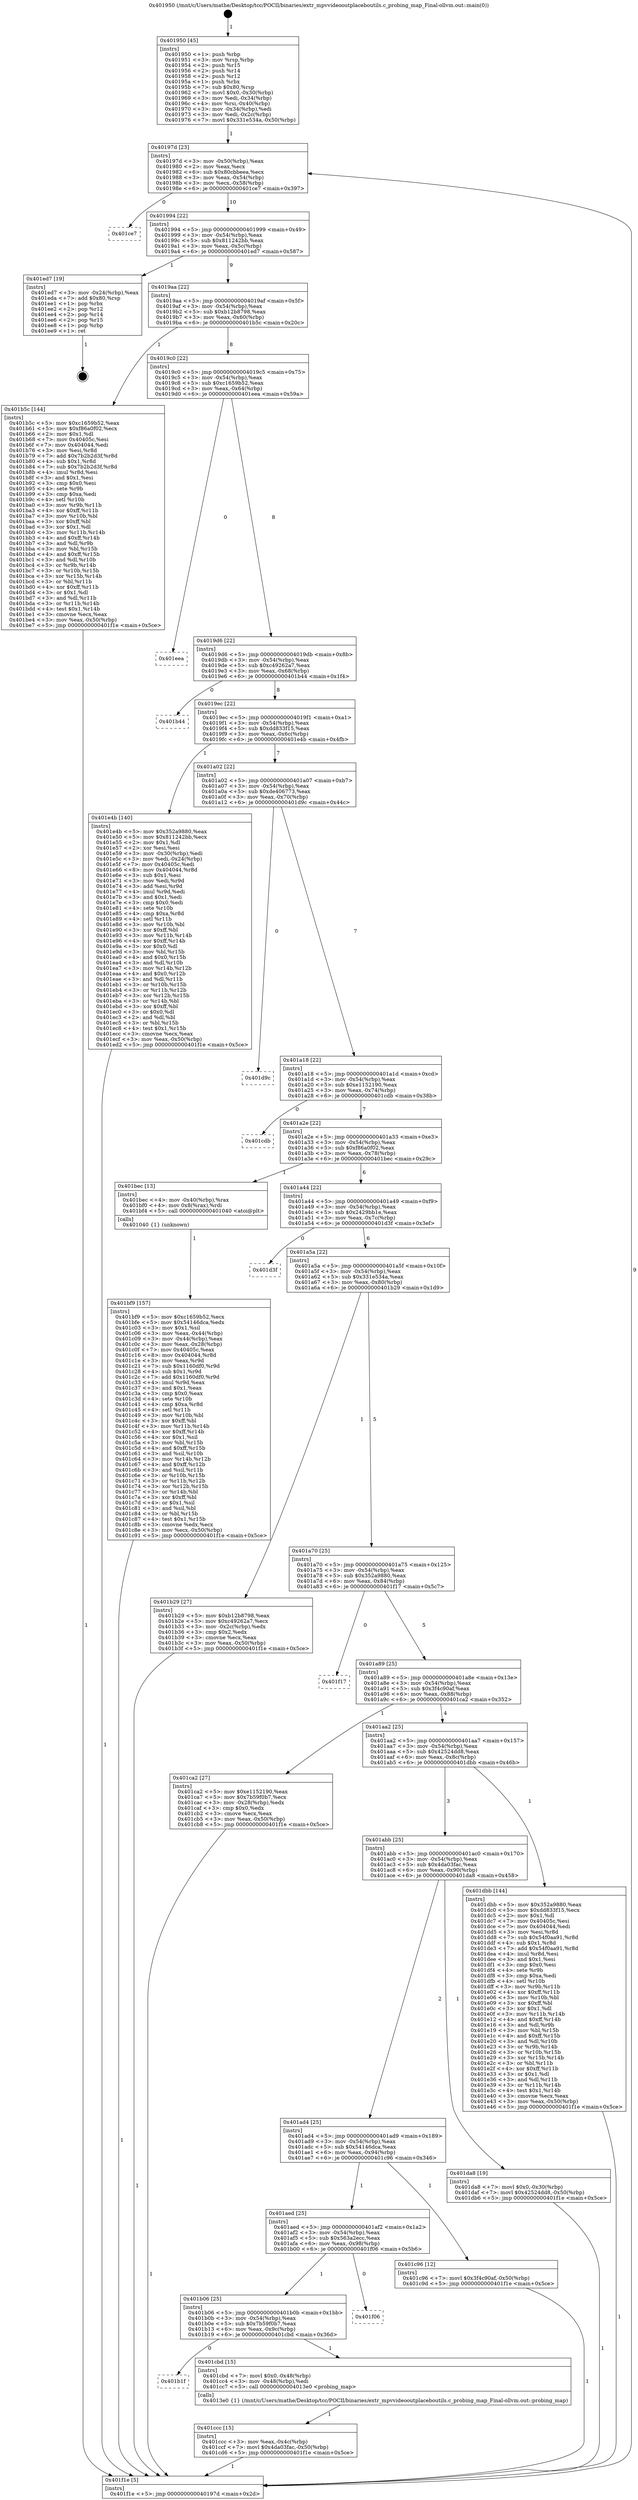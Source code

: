 digraph "0x401950" {
  label = "0x401950 (/mnt/c/Users/mathe/Desktop/tcc/POCII/binaries/extr_mpvvideooutplaceboutils.c_probing_map_Final-ollvm.out::main(0))"
  labelloc = "t"
  node[shape=record]

  Entry [label="",width=0.3,height=0.3,shape=circle,fillcolor=black,style=filled]
  "0x40197d" [label="{
     0x40197d [23]\l
     | [instrs]\l
     &nbsp;&nbsp;0x40197d \<+3\>: mov -0x50(%rbp),%eax\l
     &nbsp;&nbsp;0x401980 \<+2\>: mov %eax,%ecx\l
     &nbsp;&nbsp;0x401982 \<+6\>: sub $0x80cbbeea,%ecx\l
     &nbsp;&nbsp;0x401988 \<+3\>: mov %eax,-0x54(%rbp)\l
     &nbsp;&nbsp;0x40198b \<+3\>: mov %ecx,-0x58(%rbp)\l
     &nbsp;&nbsp;0x40198e \<+6\>: je 0000000000401ce7 \<main+0x397\>\l
  }"]
  "0x401ce7" [label="{
     0x401ce7\l
  }", style=dashed]
  "0x401994" [label="{
     0x401994 [22]\l
     | [instrs]\l
     &nbsp;&nbsp;0x401994 \<+5\>: jmp 0000000000401999 \<main+0x49\>\l
     &nbsp;&nbsp;0x401999 \<+3\>: mov -0x54(%rbp),%eax\l
     &nbsp;&nbsp;0x40199c \<+5\>: sub $0x811242bb,%eax\l
     &nbsp;&nbsp;0x4019a1 \<+3\>: mov %eax,-0x5c(%rbp)\l
     &nbsp;&nbsp;0x4019a4 \<+6\>: je 0000000000401ed7 \<main+0x587\>\l
  }"]
  Exit [label="",width=0.3,height=0.3,shape=circle,fillcolor=black,style=filled,peripheries=2]
  "0x401ed7" [label="{
     0x401ed7 [19]\l
     | [instrs]\l
     &nbsp;&nbsp;0x401ed7 \<+3\>: mov -0x24(%rbp),%eax\l
     &nbsp;&nbsp;0x401eda \<+7\>: add $0x80,%rsp\l
     &nbsp;&nbsp;0x401ee1 \<+1\>: pop %rbx\l
     &nbsp;&nbsp;0x401ee2 \<+2\>: pop %r12\l
     &nbsp;&nbsp;0x401ee4 \<+2\>: pop %r14\l
     &nbsp;&nbsp;0x401ee6 \<+2\>: pop %r15\l
     &nbsp;&nbsp;0x401ee8 \<+1\>: pop %rbp\l
     &nbsp;&nbsp;0x401ee9 \<+1\>: ret\l
  }"]
  "0x4019aa" [label="{
     0x4019aa [22]\l
     | [instrs]\l
     &nbsp;&nbsp;0x4019aa \<+5\>: jmp 00000000004019af \<main+0x5f\>\l
     &nbsp;&nbsp;0x4019af \<+3\>: mov -0x54(%rbp),%eax\l
     &nbsp;&nbsp;0x4019b2 \<+5\>: sub $0xb12b8798,%eax\l
     &nbsp;&nbsp;0x4019b7 \<+3\>: mov %eax,-0x60(%rbp)\l
     &nbsp;&nbsp;0x4019ba \<+6\>: je 0000000000401b5c \<main+0x20c\>\l
  }"]
  "0x401ccc" [label="{
     0x401ccc [15]\l
     | [instrs]\l
     &nbsp;&nbsp;0x401ccc \<+3\>: mov %eax,-0x4c(%rbp)\l
     &nbsp;&nbsp;0x401ccf \<+7\>: movl $0x4da03fac,-0x50(%rbp)\l
     &nbsp;&nbsp;0x401cd6 \<+5\>: jmp 0000000000401f1e \<main+0x5ce\>\l
  }"]
  "0x401b5c" [label="{
     0x401b5c [144]\l
     | [instrs]\l
     &nbsp;&nbsp;0x401b5c \<+5\>: mov $0xc1659b52,%eax\l
     &nbsp;&nbsp;0x401b61 \<+5\>: mov $0xf86a0f02,%ecx\l
     &nbsp;&nbsp;0x401b66 \<+2\>: mov $0x1,%dl\l
     &nbsp;&nbsp;0x401b68 \<+7\>: mov 0x40405c,%esi\l
     &nbsp;&nbsp;0x401b6f \<+7\>: mov 0x404044,%edi\l
     &nbsp;&nbsp;0x401b76 \<+3\>: mov %esi,%r8d\l
     &nbsp;&nbsp;0x401b79 \<+7\>: add $0x7b2b2d3f,%r8d\l
     &nbsp;&nbsp;0x401b80 \<+4\>: sub $0x1,%r8d\l
     &nbsp;&nbsp;0x401b84 \<+7\>: sub $0x7b2b2d3f,%r8d\l
     &nbsp;&nbsp;0x401b8b \<+4\>: imul %r8d,%esi\l
     &nbsp;&nbsp;0x401b8f \<+3\>: and $0x1,%esi\l
     &nbsp;&nbsp;0x401b92 \<+3\>: cmp $0x0,%esi\l
     &nbsp;&nbsp;0x401b95 \<+4\>: sete %r9b\l
     &nbsp;&nbsp;0x401b99 \<+3\>: cmp $0xa,%edi\l
     &nbsp;&nbsp;0x401b9c \<+4\>: setl %r10b\l
     &nbsp;&nbsp;0x401ba0 \<+3\>: mov %r9b,%r11b\l
     &nbsp;&nbsp;0x401ba3 \<+4\>: xor $0xff,%r11b\l
     &nbsp;&nbsp;0x401ba7 \<+3\>: mov %r10b,%bl\l
     &nbsp;&nbsp;0x401baa \<+3\>: xor $0xff,%bl\l
     &nbsp;&nbsp;0x401bad \<+3\>: xor $0x1,%dl\l
     &nbsp;&nbsp;0x401bb0 \<+3\>: mov %r11b,%r14b\l
     &nbsp;&nbsp;0x401bb3 \<+4\>: and $0xff,%r14b\l
     &nbsp;&nbsp;0x401bb7 \<+3\>: and %dl,%r9b\l
     &nbsp;&nbsp;0x401bba \<+3\>: mov %bl,%r15b\l
     &nbsp;&nbsp;0x401bbd \<+4\>: and $0xff,%r15b\l
     &nbsp;&nbsp;0x401bc1 \<+3\>: and %dl,%r10b\l
     &nbsp;&nbsp;0x401bc4 \<+3\>: or %r9b,%r14b\l
     &nbsp;&nbsp;0x401bc7 \<+3\>: or %r10b,%r15b\l
     &nbsp;&nbsp;0x401bca \<+3\>: xor %r15b,%r14b\l
     &nbsp;&nbsp;0x401bcd \<+3\>: or %bl,%r11b\l
     &nbsp;&nbsp;0x401bd0 \<+4\>: xor $0xff,%r11b\l
     &nbsp;&nbsp;0x401bd4 \<+3\>: or $0x1,%dl\l
     &nbsp;&nbsp;0x401bd7 \<+3\>: and %dl,%r11b\l
     &nbsp;&nbsp;0x401bda \<+3\>: or %r11b,%r14b\l
     &nbsp;&nbsp;0x401bdd \<+4\>: test $0x1,%r14b\l
     &nbsp;&nbsp;0x401be1 \<+3\>: cmovne %ecx,%eax\l
     &nbsp;&nbsp;0x401be4 \<+3\>: mov %eax,-0x50(%rbp)\l
     &nbsp;&nbsp;0x401be7 \<+5\>: jmp 0000000000401f1e \<main+0x5ce\>\l
  }"]
  "0x4019c0" [label="{
     0x4019c0 [22]\l
     | [instrs]\l
     &nbsp;&nbsp;0x4019c0 \<+5\>: jmp 00000000004019c5 \<main+0x75\>\l
     &nbsp;&nbsp;0x4019c5 \<+3\>: mov -0x54(%rbp),%eax\l
     &nbsp;&nbsp;0x4019c8 \<+5\>: sub $0xc1659b52,%eax\l
     &nbsp;&nbsp;0x4019cd \<+3\>: mov %eax,-0x64(%rbp)\l
     &nbsp;&nbsp;0x4019d0 \<+6\>: je 0000000000401eea \<main+0x59a\>\l
  }"]
  "0x401b1f" [label="{
     0x401b1f\l
  }", style=dashed]
  "0x401eea" [label="{
     0x401eea\l
  }", style=dashed]
  "0x4019d6" [label="{
     0x4019d6 [22]\l
     | [instrs]\l
     &nbsp;&nbsp;0x4019d6 \<+5\>: jmp 00000000004019db \<main+0x8b\>\l
     &nbsp;&nbsp;0x4019db \<+3\>: mov -0x54(%rbp),%eax\l
     &nbsp;&nbsp;0x4019de \<+5\>: sub $0xc49262a7,%eax\l
     &nbsp;&nbsp;0x4019e3 \<+3\>: mov %eax,-0x68(%rbp)\l
     &nbsp;&nbsp;0x4019e6 \<+6\>: je 0000000000401b44 \<main+0x1f4\>\l
  }"]
  "0x401cbd" [label="{
     0x401cbd [15]\l
     | [instrs]\l
     &nbsp;&nbsp;0x401cbd \<+7\>: movl $0x0,-0x48(%rbp)\l
     &nbsp;&nbsp;0x401cc4 \<+3\>: mov -0x48(%rbp),%edi\l
     &nbsp;&nbsp;0x401cc7 \<+5\>: call 00000000004013e0 \<probing_map\>\l
     | [calls]\l
     &nbsp;&nbsp;0x4013e0 \{1\} (/mnt/c/Users/mathe/Desktop/tcc/POCII/binaries/extr_mpvvideooutplaceboutils.c_probing_map_Final-ollvm.out::probing_map)\l
  }"]
  "0x401b44" [label="{
     0x401b44\l
  }", style=dashed]
  "0x4019ec" [label="{
     0x4019ec [22]\l
     | [instrs]\l
     &nbsp;&nbsp;0x4019ec \<+5\>: jmp 00000000004019f1 \<main+0xa1\>\l
     &nbsp;&nbsp;0x4019f1 \<+3\>: mov -0x54(%rbp),%eax\l
     &nbsp;&nbsp;0x4019f4 \<+5\>: sub $0xdd833f15,%eax\l
     &nbsp;&nbsp;0x4019f9 \<+3\>: mov %eax,-0x6c(%rbp)\l
     &nbsp;&nbsp;0x4019fc \<+6\>: je 0000000000401e4b \<main+0x4fb\>\l
  }"]
  "0x401b06" [label="{
     0x401b06 [25]\l
     | [instrs]\l
     &nbsp;&nbsp;0x401b06 \<+5\>: jmp 0000000000401b0b \<main+0x1bb\>\l
     &nbsp;&nbsp;0x401b0b \<+3\>: mov -0x54(%rbp),%eax\l
     &nbsp;&nbsp;0x401b0e \<+5\>: sub $0x7b59f0b7,%eax\l
     &nbsp;&nbsp;0x401b13 \<+6\>: mov %eax,-0x9c(%rbp)\l
     &nbsp;&nbsp;0x401b19 \<+6\>: je 0000000000401cbd \<main+0x36d\>\l
  }"]
  "0x401e4b" [label="{
     0x401e4b [140]\l
     | [instrs]\l
     &nbsp;&nbsp;0x401e4b \<+5\>: mov $0x352a9880,%eax\l
     &nbsp;&nbsp;0x401e50 \<+5\>: mov $0x811242bb,%ecx\l
     &nbsp;&nbsp;0x401e55 \<+2\>: mov $0x1,%dl\l
     &nbsp;&nbsp;0x401e57 \<+2\>: xor %esi,%esi\l
     &nbsp;&nbsp;0x401e59 \<+3\>: mov -0x30(%rbp),%edi\l
     &nbsp;&nbsp;0x401e5c \<+3\>: mov %edi,-0x24(%rbp)\l
     &nbsp;&nbsp;0x401e5f \<+7\>: mov 0x40405c,%edi\l
     &nbsp;&nbsp;0x401e66 \<+8\>: mov 0x404044,%r8d\l
     &nbsp;&nbsp;0x401e6e \<+3\>: sub $0x1,%esi\l
     &nbsp;&nbsp;0x401e71 \<+3\>: mov %edi,%r9d\l
     &nbsp;&nbsp;0x401e74 \<+3\>: add %esi,%r9d\l
     &nbsp;&nbsp;0x401e77 \<+4\>: imul %r9d,%edi\l
     &nbsp;&nbsp;0x401e7b \<+3\>: and $0x1,%edi\l
     &nbsp;&nbsp;0x401e7e \<+3\>: cmp $0x0,%edi\l
     &nbsp;&nbsp;0x401e81 \<+4\>: sete %r10b\l
     &nbsp;&nbsp;0x401e85 \<+4\>: cmp $0xa,%r8d\l
     &nbsp;&nbsp;0x401e89 \<+4\>: setl %r11b\l
     &nbsp;&nbsp;0x401e8d \<+3\>: mov %r10b,%bl\l
     &nbsp;&nbsp;0x401e90 \<+3\>: xor $0xff,%bl\l
     &nbsp;&nbsp;0x401e93 \<+3\>: mov %r11b,%r14b\l
     &nbsp;&nbsp;0x401e96 \<+4\>: xor $0xff,%r14b\l
     &nbsp;&nbsp;0x401e9a \<+3\>: xor $0x0,%dl\l
     &nbsp;&nbsp;0x401e9d \<+3\>: mov %bl,%r15b\l
     &nbsp;&nbsp;0x401ea0 \<+4\>: and $0x0,%r15b\l
     &nbsp;&nbsp;0x401ea4 \<+3\>: and %dl,%r10b\l
     &nbsp;&nbsp;0x401ea7 \<+3\>: mov %r14b,%r12b\l
     &nbsp;&nbsp;0x401eaa \<+4\>: and $0x0,%r12b\l
     &nbsp;&nbsp;0x401eae \<+3\>: and %dl,%r11b\l
     &nbsp;&nbsp;0x401eb1 \<+3\>: or %r10b,%r15b\l
     &nbsp;&nbsp;0x401eb4 \<+3\>: or %r11b,%r12b\l
     &nbsp;&nbsp;0x401eb7 \<+3\>: xor %r12b,%r15b\l
     &nbsp;&nbsp;0x401eba \<+3\>: or %r14b,%bl\l
     &nbsp;&nbsp;0x401ebd \<+3\>: xor $0xff,%bl\l
     &nbsp;&nbsp;0x401ec0 \<+3\>: or $0x0,%dl\l
     &nbsp;&nbsp;0x401ec3 \<+2\>: and %dl,%bl\l
     &nbsp;&nbsp;0x401ec5 \<+3\>: or %bl,%r15b\l
     &nbsp;&nbsp;0x401ec8 \<+4\>: test $0x1,%r15b\l
     &nbsp;&nbsp;0x401ecc \<+3\>: cmovne %ecx,%eax\l
     &nbsp;&nbsp;0x401ecf \<+3\>: mov %eax,-0x50(%rbp)\l
     &nbsp;&nbsp;0x401ed2 \<+5\>: jmp 0000000000401f1e \<main+0x5ce\>\l
  }"]
  "0x401a02" [label="{
     0x401a02 [22]\l
     | [instrs]\l
     &nbsp;&nbsp;0x401a02 \<+5\>: jmp 0000000000401a07 \<main+0xb7\>\l
     &nbsp;&nbsp;0x401a07 \<+3\>: mov -0x54(%rbp),%eax\l
     &nbsp;&nbsp;0x401a0a \<+5\>: sub $0xde406773,%eax\l
     &nbsp;&nbsp;0x401a0f \<+3\>: mov %eax,-0x70(%rbp)\l
     &nbsp;&nbsp;0x401a12 \<+6\>: je 0000000000401d9c \<main+0x44c\>\l
  }"]
  "0x401f06" [label="{
     0x401f06\l
  }", style=dashed]
  "0x401d9c" [label="{
     0x401d9c\l
  }", style=dashed]
  "0x401a18" [label="{
     0x401a18 [22]\l
     | [instrs]\l
     &nbsp;&nbsp;0x401a18 \<+5\>: jmp 0000000000401a1d \<main+0xcd\>\l
     &nbsp;&nbsp;0x401a1d \<+3\>: mov -0x54(%rbp),%eax\l
     &nbsp;&nbsp;0x401a20 \<+5\>: sub $0xe1152190,%eax\l
     &nbsp;&nbsp;0x401a25 \<+3\>: mov %eax,-0x74(%rbp)\l
     &nbsp;&nbsp;0x401a28 \<+6\>: je 0000000000401cdb \<main+0x38b\>\l
  }"]
  "0x401aed" [label="{
     0x401aed [25]\l
     | [instrs]\l
     &nbsp;&nbsp;0x401aed \<+5\>: jmp 0000000000401af2 \<main+0x1a2\>\l
     &nbsp;&nbsp;0x401af2 \<+3\>: mov -0x54(%rbp),%eax\l
     &nbsp;&nbsp;0x401af5 \<+5\>: sub $0x563a2ecc,%eax\l
     &nbsp;&nbsp;0x401afa \<+6\>: mov %eax,-0x98(%rbp)\l
     &nbsp;&nbsp;0x401b00 \<+6\>: je 0000000000401f06 \<main+0x5b6\>\l
  }"]
  "0x401cdb" [label="{
     0x401cdb\l
  }", style=dashed]
  "0x401a2e" [label="{
     0x401a2e [22]\l
     | [instrs]\l
     &nbsp;&nbsp;0x401a2e \<+5\>: jmp 0000000000401a33 \<main+0xe3\>\l
     &nbsp;&nbsp;0x401a33 \<+3\>: mov -0x54(%rbp),%eax\l
     &nbsp;&nbsp;0x401a36 \<+5\>: sub $0xf86a0f02,%eax\l
     &nbsp;&nbsp;0x401a3b \<+3\>: mov %eax,-0x78(%rbp)\l
     &nbsp;&nbsp;0x401a3e \<+6\>: je 0000000000401bec \<main+0x29c\>\l
  }"]
  "0x401c96" [label="{
     0x401c96 [12]\l
     | [instrs]\l
     &nbsp;&nbsp;0x401c96 \<+7\>: movl $0x3f4c90af,-0x50(%rbp)\l
     &nbsp;&nbsp;0x401c9d \<+5\>: jmp 0000000000401f1e \<main+0x5ce\>\l
  }"]
  "0x401bec" [label="{
     0x401bec [13]\l
     | [instrs]\l
     &nbsp;&nbsp;0x401bec \<+4\>: mov -0x40(%rbp),%rax\l
     &nbsp;&nbsp;0x401bf0 \<+4\>: mov 0x8(%rax),%rdi\l
     &nbsp;&nbsp;0x401bf4 \<+5\>: call 0000000000401040 \<atoi@plt\>\l
     | [calls]\l
     &nbsp;&nbsp;0x401040 \{1\} (unknown)\l
  }"]
  "0x401a44" [label="{
     0x401a44 [22]\l
     | [instrs]\l
     &nbsp;&nbsp;0x401a44 \<+5\>: jmp 0000000000401a49 \<main+0xf9\>\l
     &nbsp;&nbsp;0x401a49 \<+3\>: mov -0x54(%rbp),%eax\l
     &nbsp;&nbsp;0x401a4c \<+5\>: sub $0x2429bb1e,%eax\l
     &nbsp;&nbsp;0x401a51 \<+3\>: mov %eax,-0x7c(%rbp)\l
     &nbsp;&nbsp;0x401a54 \<+6\>: je 0000000000401d3f \<main+0x3ef\>\l
  }"]
  "0x401ad4" [label="{
     0x401ad4 [25]\l
     | [instrs]\l
     &nbsp;&nbsp;0x401ad4 \<+5\>: jmp 0000000000401ad9 \<main+0x189\>\l
     &nbsp;&nbsp;0x401ad9 \<+3\>: mov -0x54(%rbp),%eax\l
     &nbsp;&nbsp;0x401adc \<+5\>: sub $0x54146dca,%eax\l
     &nbsp;&nbsp;0x401ae1 \<+6\>: mov %eax,-0x94(%rbp)\l
     &nbsp;&nbsp;0x401ae7 \<+6\>: je 0000000000401c96 \<main+0x346\>\l
  }"]
  "0x401d3f" [label="{
     0x401d3f\l
  }", style=dashed]
  "0x401a5a" [label="{
     0x401a5a [22]\l
     | [instrs]\l
     &nbsp;&nbsp;0x401a5a \<+5\>: jmp 0000000000401a5f \<main+0x10f\>\l
     &nbsp;&nbsp;0x401a5f \<+3\>: mov -0x54(%rbp),%eax\l
     &nbsp;&nbsp;0x401a62 \<+5\>: sub $0x331e534a,%eax\l
     &nbsp;&nbsp;0x401a67 \<+3\>: mov %eax,-0x80(%rbp)\l
     &nbsp;&nbsp;0x401a6a \<+6\>: je 0000000000401b29 \<main+0x1d9\>\l
  }"]
  "0x401da8" [label="{
     0x401da8 [19]\l
     | [instrs]\l
     &nbsp;&nbsp;0x401da8 \<+7\>: movl $0x0,-0x30(%rbp)\l
     &nbsp;&nbsp;0x401daf \<+7\>: movl $0x42524dd8,-0x50(%rbp)\l
     &nbsp;&nbsp;0x401db6 \<+5\>: jmp 0000000000401f1e \<main+0x5ce\>\l
  }"]
  "0x401b29" [label="{
     0x401b29 [27]\l
     | [instrs]\l
     &nbsp;&nbsp;0x401b29 \<+5\>: mov $0xb12b8798,%eax\l
     &nbsp;&nbsp;0x401b2e \<+5\>: mov $0xc49262a7,%ecx\l
     &nbsp;&nbsp;0x401b33 \<+3\>: mov -0x2c(%rbp),%edx\l
     &nbsp;&nbsp;0x401b36 \<+3\>: cmp $0x2,%edx\l
     &nbsp;&nbsp;0x401b39 \<+3\>: cmovne %ecx,%eax\l
     &nbsp;&nbsp;0x401b3c \<+3\>: mov %eax,-0x50(%rbp)\l
     &nbsp;&nbsp;0x401b3f \<+5\>: jmp 0000000000401f1e \<main+0x5ce\>\l
  }"]
  "0x401a70" [label="{
     0x401a70 [25]\l
     | [instrs]\l
     &nbsp;&nbsp;0x401a70 \<+5\>: jmp 0000000000401a75 \<main+0x125\>\l
     &nbsp;&nbsp;0x401a75 \<+3\>: mov -0x54(%rbp),%eax\l
     &nbsp;&nbsp;0x401a78 \<+5\>: sub $0x352a9880,%eax\l
     &nbsp;&nbsp;0x401a7d \<+6\>: mov %eax,-0x84(%rbp)\l
     &nbsp;&nbsp;0x401a83 \<+6\>: je 0000000000401f17 \<main+0x5c7\>\l
  }"]
  "0x401f1e" [label="{
     0x401f1e [5]\l
     | [instrs]\l
     &nbsp;&nbsp;0x401f1e \<+5\>: jmp 000000000040197d \<main+0x2d\>\l
  }"]
  "0x401950" [label="{
     0x401950 [45]\l
     | [instrs]\l
     &nbsp;&nbsp;0x401950 \<+1\>: push %rbp\l
     &nbsp;&nbsp;0x401951 \<+3\>: mov %rsp,%rbp\l
     &nbsp;&nbsp;0x401954 \<+2\>: push %r15\l
     &nbsp;&nbsp;0x401956 \<+2\>: push %r14\l
     &nbsp;&nbsp;0x401958 \<+2\>: push %r12\l
     &nbsp;&nbsp;0x40195a \<+1\>: push %rbx\l
     &nbsp;&nbsp;0x40195b \<+7\>: sub $0x80,%rsp\l
     &nbsp;&nbsp;0x401962 \<+7\>: movl $0x0,-0x30(%rbp)\l
     &nbsp;&nbsp;0x401969 \<+3\>: mov %edi,-0x34(%rbp)\l
     &nbsp;&nbsp;0x40196c \<+4\>: mov %rsi,-0x40(%rbp)\l
     &nbsp;&nbsp;0x401970 \<+3\>: mov -0x34(%rbp),%edi\l
     &nbsp;&nbsp;0x401973 \<+3\>: mov %edi,-0x2c(%rbp)\l
     &nbsp;&nbsp;0x401976 \<+7\>: movl $0x331e534a,-0x50(%rbp)\l
  }"]
  "0x401bf9" [label="{
     0x401bf9 [157]\l
     | [instrs]\l
     &nbsp;&nbsp;0x401bf9 \<+5\>: mov $0xc1659b52,%ecx\l
     &nbsp;&nbsp;0x401bfe \<+5\>: mov $0x54146dca,%edx\l
     &nbsp;&nbsp;0x401c03 \<+3\>: mov $0x1,%sil\l
     &nbsp;&nbsp;0x401c06 \<+3\>: mov %eax,-0x44(%rbp)\l
     &nbsp;&nbsp;0x401c09 \<+3\>: mov -0x44(%rbp),%eax\l
     &nbsp;&nbsp;0x401c0c \<+3\>: mov %eax,-0x28(%rbp)\l
     &nbsp;&nbsp;0x401c0f \<+7\>: mov 0x40405c,%eax\l
     &nbsp;&nbsp;0x401c16 \<+8\>: mov 0x404044,%r8d\l
     &nbsp;&nbsp;0x401c1e \<+3\>: mov %eax,%r9d\l
     &nbsp;&nbsp;0x401c21 \<+7\>: sub $0x1160df0,%r9d\l
     &nbsp;&nbsp;0x401c28 \<+4\>: sub $0x1,%r9d\l
     &nbsp;&nbsp;0x401c2c \<+7\>: add $0x1160df0,%r9d\l
     &nbsp;&nbsp;0x401c33 \<+4\>: imul %r9d,%eax\l
     &nbsp;&nbsp;0x401c37 \<+3\>: and $0x1,%eax\l
     &nbsp;&nbsp;0x401c3a \<+3\>: cmp $0x0,%eax\l
     &nbsp;&nbsp;0x401c3d \<+4\>: sete %r10b\l
     &nbsp;&nbsp;0x401c41 \<+4\>: cmp $0xa,%r8d\l
     &nbsp;&nbsp;0x401c45 \<+4\>: setl %r11b\l
     &nbsp;&nbsp;0x401c49 \<+3\>: mov %r10b,%bl\l
     &nbsp;&nbsp;0x401c4c \<+3\>: xor $0xff,%bl\l
     &nbsp;&nbsp;0x401c4f \<+3\>: mov %r11b,%r14b\l
     &nbsp;&nbsp;0x401c52 \<+4\>: xor $0xff,%r14b\l
     &nbsp;&nbsp;0x401c56 \<+4\>: xor $0x1,%sil\l
     &nbsp;&nbsp;0x401c5a \<+3\>: mov %bl,%r15b\l
     &nbsp;&nbsp;0x401c5d \<+4\>: and $0xff,%r15b\l
     &nbsp;&nbsp;0x401c61 \<+3\>: and %sil,%r10b\l
     &nbsp;&nbsp;0x401c64 \<+3\>: mov %r14b,%r12b\l
     &nbsp;&nbsp;0x401c67 \<+4\>: and $0xff,%r12b\l
     &nbsp;&nbsp;0x401c6b \<+3\>: and %sil,%r11b\l
     &nbsp;&nbsp;0x401c6e \<+3\>: or %r10b,%r15b\l
     &nbsp;&nbsp;0x401c71 \<+3\>: or %r11b,%r12b\l
     &nbsp;&nbsp;0x401c74 \<+3\>: xor %r12b,%r15b\l
     &nbsp;&nbsp;0x401c77 \<+3\>: or %r14b,%bl\l
     &nbsp;&nbsp;0x401c7a \<+3\>: xor $0xff,%bl\l
     &nbsp;&nbsp;0x401c7d \<+4\>: or $0x1,%sil\l
     &nbsp;&nbsp;0x401c81 \<+3\>: and %sil,%bl\l
     &nbsp;&nbsp;0x401c84 \<+3\>: or %bl,%r15b\l
     &nbsp;&nbsp;0x401c87 \<+4\>: test $0x1,%r15b\l
     &nbsp;&nbsp;0x401c8b \<+3\>: cmovne %edx,%ecx\l
     &nbsp;&nbsp;0x401c8e \<+3\>: mov %ecx,-0x50(%rbp)\l
     &nbsp;&nbsp;0x401c91 \<+5\>: jmp 0000000000401f1e \<main+0x5ce\>\l
  }"]
  "0x401abb" [label="{
     0x401abb [25]\l
     | [instrs]\l
     &nbsp;&nbsp;0x401abb \<+5\>: jmp 0000000000401ac0 \<main+0x170\>\l
     &nbsp;&nbsp;0x401ac0 \<+3\>: mov -0x54(%rbp),%eax\l
     &nbsp;&nbsp;0x401ac3 \<+5\>: sub $0x4da03fac,%eax\l
     &nbsp;&nbsp;0x401ac8 \<+6\>: mov %eax,-0x90(%rbp)\l
     &nbsp;&nbsp;0x401ace \<+6\>: je 0000000000401da8 \<main+0x458\>\l
  }"]
  "0x401f17" [label="{
     0x401f17\l
  }", style=dashed]
  "0x401a89" [label="{
     0x401a89 [25]\l
     | [instrs]\l
     &nbsp;&nbsp;0x401a89 \<+5\>: jmp 0000000000401a8e \<main+0x13e\>\l
     &nbsp;&nbsp;0x401a8e \<+3\>: mov -0x54(%rbp),%eax\l
     &nbsp;&nbsp;0x401a91 \<+5\>: sub $0x3f4c90af,%eax\l
     &nbsp;&nbsp;0x401a96 \<+6\>: mov %eax,-0x88(%rbp)\l
     &nbsp;&nbsp;0x401a9c \<+6\>: je 0000000000401ca2 \<main+0x352\>\l
  }"]
  "0x401dbb" [label="{
     0x401dbb [144]\l
     | [instrs]\l
     &nbsp;&nbsp;0x401dbb \<+5\>: mov $0x352a9880,%eax\l
     &nbsp;&nbsp;0x401dc0 \<+5\>: mov $0xdd833f15,%ecx\l
     &nbsp;&nbsp;0x401dc5 \<+2\>: mov $0x1,%dl\l
     &nbsp;&nbsp;0x401dc7 \<+7\>: mov 0x40405c,%esi\l
     &nbsp;&nbsp;0x401dce \<+7\>: mov 0x404044,%edi\l
     &nbsp;&nbsp;0x401dd5 \<+3\>: mov %esi,%r8d\l
     &nbsp;&nbsp;0x401dd8 \<+7\>: sub $0x54f0aa91,%r8d\l
     &nbsp;&nbsp;0x401ddf \<+4\>: sub $0x1,%r8d\l
     &nbsp;&nbsp;0x401de3 \<+7\>: add $0x54f0aa91,%r8d\l
     &nbsp;&nbsp;0x401dea \<+4\>: imul %r8d,%esi\l
     &nbsp;&nbsp;0x401dee \<+3\>: and $0x1,%esi\l
     &nbsp;&nbsp;0x401df1 \<+3\>: cmp $0x0,%esi\l
     &nbsp;&nbsp;0x401df4 \<+4\>: sete %r9b\l
     &nbsp;&nbsp;0x401df8 \<+3\>: cmp $0xa,%edi\l
     &nbsp;&nbsp;0x401dfb \<+4\>: setl %r10b\l
     &nbsp;&nbsp;0x401dff \<+3\>: mov %r9b,%r11b\l
     &nbsp;&nbsp;0x401e02 \<+4\>: xor $0xff,%r11b\l
     &nbsp;&nbsp;0x401e06 \<+3\>: mov %r10b,%bl\l
     &nbsp;&nbsp;0x401e09 \<+3\>: xor $0xff,%bl\l
     &nbsp;&nbsp;0x401e0c \<+3\>: xor $0x1,%dl\l
     &nbsp;&nbsp;0x401e0f \<+3\>: mov %r11b,%r14b\l
     &nbsp;&nbsp;0x401e12 \<+4\>: and $0xff,%r14b\l
     &nbsp;&nbsp;0x401e16 \<+3\>: and %dl,%r9b\l
     &nbsp;&nbsp;0x401e19 \<+3\>: mov %bl,%r15b\l
     &nbsp;&nbsp;0x401e1c \<+4\>: and $0xff,%r15b\l
     &nbsp;&nbsp;0x401e20 \<+3\>: and %dl,%r10b\l
     &nbsp;&nbsp;0x401e23 \<+3\>: or %r9b,%r14b\l
     &nbsp;&nbsp;0x401e26 \<+3\>: or %r10b,%r15b\l
     &nbsp;&nbsp;0x401e29 \<+3\>: xor %r15b,%r14b\l
     &nbsp;&nbsp;0x401e2c \<+3\>: or %bl,%r11b\l
     &nbsp;&nbsp;0x401e2f \<+4\>: xor $0xff,%r11b\l
     &nbsp;&nbsp;0x401e33 \<+3\>: or $0x1,%dl\l
     &nbsp;&nbsp;0x401e36 \<+3\>: and %dl,%r11b\l
     &nbsp;&nbsp;0x401e39 \<+3\>: or %r11b,%r14b\l
     &nbsp;&nbsp;0x401e3c \<+4\>: test $0x1,%r14b\l
     &nbsp;&nbsp;0x401e40 \<+3\>: cmovne %ecx,%eax\l
     &nbsp;&nbsp;0x401e43 \<+3\>: mov %eax,-0x50(%rbp)\l
     &nbsp;&nbsp;0x401e46 \<+5\>: jmp 0000000000401f1e \<main+0x5ce\>\l
  }"]
  "0x401ca2" [label="{
     0x401ca2 [27]\l
     | [instrs]\l
     &nbsp;&nbsp;0x401ca2 \<+5\>: mov $0xe1152190,%eax\l
     &nbsp;&nbsp;0x401ca7 \<+5\>: mov $0x7b59f0b7,%ecx\l
     &nbsp;&nbsp;0x401cac \<+3\>: mov -0x28(%rbp),%edx\l
     &nbsp;&nbsp;0x401caf \<+3\>: cmp $0x0,%edx\l
     &nbsp;&nbsp;0x401cb2 \<+3\>: cmove %ecx,%eax\l
     &nbsp;&nbsp;0x401cb5 \<+3\>: mov %eax,-0x50(%rbp)\l
     &nbsp;&nbsp;0x401cb8 \<+5\>: jmp 0000000000401f1e \<main+0x5ce\>\l
  }"]
  "0x401aa2" [label="{
     0x401aa2 [25]\l
     | [instrs]\l
     &nbsp;&nbsp;0x401aa2 \<+5\>: jmp 0000000000401aa7 \<main+0x157\>\l
     &nbsp;&nbsp;0x401aa7 \<+3\>: mov -0x54(%rbp),%eax\l
     &nbsp;&nbsp;0x401aaa \<+5\>: sub $0x42524dd8,%eax\l
     &nbsp;&nbsp;0x401aaf \<+6\>: mov %eax,-0x8c(%rbp)\l
     &nbsp;&nbsp;0x401ab5 \<+6\>: je 0000000000401dbb \<main+0x46b\>\l
  }"]
  Entry -> "0x401950" [label=" 1"]
  "0x40197d" -> "0x401ce7" [label=" 0"]
  "0x40197d" -> "0x401994" [label=" 10"]
  "0x401ed7" -> Exit [label=" 1"]
  "0x401994" -> "0x401ed7" [label=" 1"]
  "0x401994" -> "0x4019aa" [label=" 9"]
  "0x401e4b" -> "0x401f1e" [label=" 1"]
  "0x4019aa" -> "0x401b5c" [label=" 1"]
  "0x4019aa" -> "0x4019c0" [label=" 8"]
  "0x401dbb" -> "0x401f1e" [label=" 1"]
  "0x4019c0" -> "0x401eea" [label=" 0"]
  "0x4019c0" -> "0x4019d6" [label=" 8"]
  "0x401da8" -> "0x401f1e" [label=" 1"]
  "0x4019d6" -> "0x401b44" [label=" 0"]
  "0x4019d6" -> "0x4019ec" [label=" 8"]
  "0x401ccc" -> "0x401f1e" [label=" 1"]
  "0x4019ec" -> "0x401e4b" [label=" 1"]
  "0x4019ec" -> "0x401a02" [label=" 7"]
  "0x401b06" -> "0x401b1f" [label=" 0"]
  "0x401a02" -> "0x401d9c" [label=" 0"]
  "0x401a02" -> "0x401a18" [label=" 7"]
  "0x401b06" -> "0x401cbd" [label=" 1"]
  "0x401a18" -> "0x401cdb" [label=" 0"]
  "0x401a18" -> "0x401a2e" [label=" 7"]
  "0x401aed" -> "0x401b06" [label=" 1"]
  "0x401a2e" -> "0x401bec" [label=" 1"]
  "0x401a2e" -> "0x401a44" [label=" 6"]
  "0x401aed" -> "0x401f06" [label=" 0"]
  "0x401a44" -> "0x401d3f" [label=" 0"]
  "0x401a44" -> "0x401a5a" [label=" 6"]
  "0x401ca2" -> "0x401f1e" [label=" 1"]
  "0x401a5a" -> "0x401b29" [label=" 1"]
  "0x401a5a" -> "0x401a70" [label=" 5"]
  "0x401b29" -> "0x401f1e" [label=" 1"]
  "0x401950" -> "0x40197d" [label=" 1"]
  "0x401f1e" -> "0x40197d" [label=" 9"]
  "0x401b5c" -> "0x401f1e" [label=" 1"]
  "0x401bec" -> "0x401bf9" [label=" 1"]
  "0x401bf9" -> "0x401f1e" [label=" 1"]
  "0x401c96" -> "0x401f1e" [label=" 1"]
  "0x401a70" -> "0x401f17" [label=" 0"]
  "0x401a70" -> "0x401a89" [label=" 5"]
  "0x401ad4" -> "0x401c96" [label=" 1"]
  "0x401a89" -> "0x401ca2" [label=" 1"]
  "0x401a89" -> "0x401aa2" [label=" 4"]
  "0x401cbd" -> "0x401ccc" [label=" 1"]
  "0x401aa2" -> "0x401dbb" [label=" 1"]
  "0x401aa2" -> "0x401abb" [label=" 3"]
  "0x401ad4" -> "0x401aed" [label=" 1"]
  "0x401abb" -> "0x401da8" [label=" 1"]
  "0x401abb" -> "0x401ad4" [label=" 2"]
}
